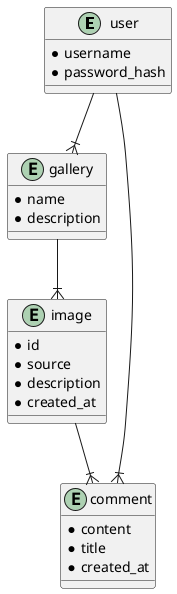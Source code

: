 @startuml Gallery
entity user {
  * username
  * password_hash
}

entity gallery {
  * name
  * description
}

entity image {
  * id
  * source
  * description
  * created_at
}

entity comment{
  * content
  * title
  * created_at
}

user    --|{ gallery
user    --|{ comment
gallery --|{ image
image   --|{ comment


@enduml
